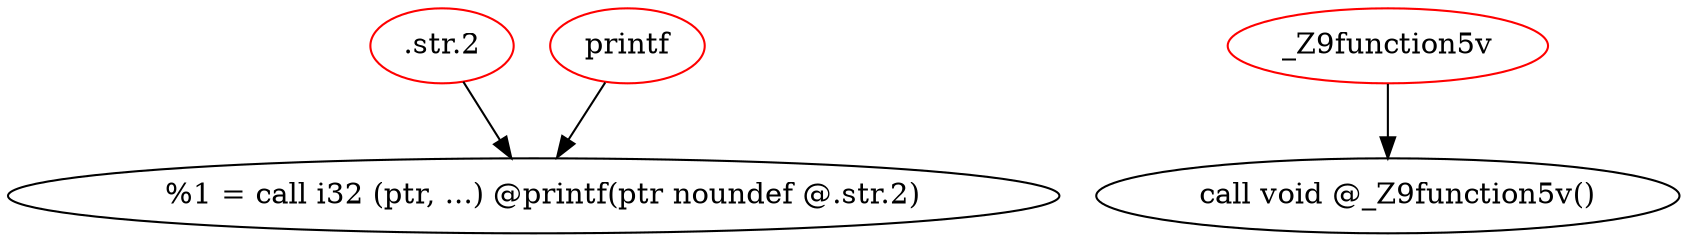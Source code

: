 digraph _Z9function2v {

".str.2" -> "  %1 = call i32 (ptr, ...) @printf(ptr noundef @.str.2)";
".str.2" [ color = red ]
"printf" -> "  %1 = call i32 (ptr, ...) @printf(ptr noundef @.str.2)";
"printf" [ color = red ]
"_Z9function5v" -> "  call void @_Z9function5v()";
"_Z9function5v" [ color = red ]

}
